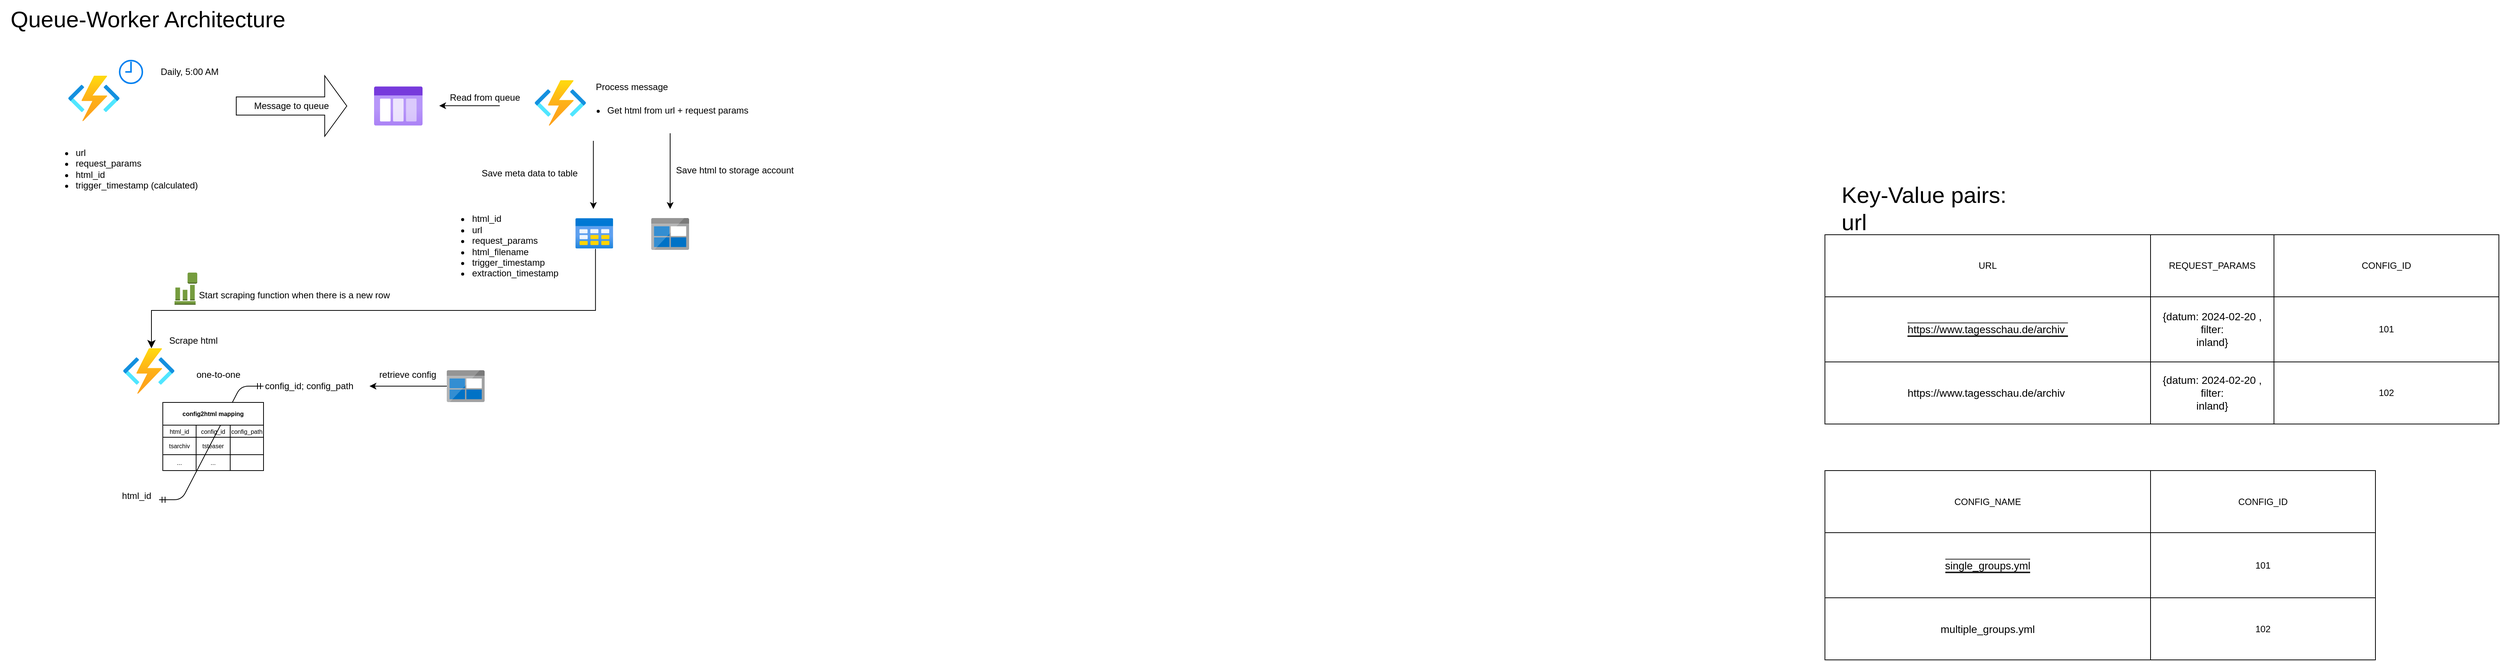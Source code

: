 <mxfile>
    <diagram id="yTEWT-CN5qobF0txG5FV" name="Page-1">
        <mxGraphModel dx="4127" dy="1232" grid="1" gridSize="10" guides="1" tooltips="1" connect="1" arrows="1" fold="1" page="1" pageScale="1" pageWidth="850" pageHeight="1100" math="0" shadow="0">
            <root>
                <mxCell id="0"/>
                <mxCell id="1" parent="0"/>
                <mxCell id="2" value="" style="aspect=fixed;html=1;points=[];align=center;image;fontSize=12;image=img/lib/azure2/compute/Function_Apps.svg;" parent="1" vertex="1">
                    <mxGeometry x="130" y="140" width="68" height="60" as="geometry"/>
                </mxCell>
                <mxCell id="4" value="" style="html=1;verticalLabelPosition=bottom;align=center;labelBackgroundColor=#ffffff;verticalAlign=top;strokeWidth=2;strokeColor=#0080F0;shadow=0;dashed=0;shape=mxgraph.ios7.icons.clock;" parent="1" vertex="1">
                    <mxGeometry x="198" y="120" width="30" height="30" as="geometry"/>
                </mxCell>
                <mxCell id="5" value="" style="shape=table;html=1;whiteSpace=wrap;startSize=0;container=1;collapsible=0;childLayout=tableLayout;" parent="1" vertex="1">
                    <mxGeometry x="2450" y="350" width="890" height="250" as="geometry"/>
                </mxCell>
                <mxCell id="6" value="" style="shape=tableRow;horizontal=0;startSize=0;swimlaneHead=0;swimlaneBody=0;top=0;left=0;bottom=0;right=0;collapsible=0;dropTarget=0;fillColor=none;points=[[0,0.5],[1,0.5]];portConstraint=eastwest;" parent="5" vertex="1">
                    <mxGeometry width="890" height="82" as="geometry"/>
                </mxCell>
                <mxCell id="7" value="URL" style="shape=partialRectangle;html=1;whiteSpace=wrap;connectable=0;fillColor=none;top=0;left=0;bottom=0;right=0;overflow=hidden;" parent="6" vertex="1">
                    <mxGeometry width="430" height="82" as="geometry">
                        <mxRectangle width="430" height="82" as="alternateBounds"/>
                    </mxGeometry>
                </mxCell>
                <mxCell id="8" value="REQUEST_PARAMS" style="shape=partialRectangle;html=1;whiteSpace=wrap;connectable=0;fillColor=none;top=0;left=0;bottom=0;right=0;overflow=hidden;" parent="6" vertex="1">
                    <mxGeometry x="430" width="163" height="82" as="geometry">
                        <mxRectangle width="163" height="82" as="alternateBounds"/>
                    </mxGeometry>
                </mxCell>
                <mxCell id="9" value="CONFIG_ID" style="shape=partialRectangle;html=1;whiteSpace=wrap;connectable=0;fillColor=none;top=0;left=0;bottom=0;right=0;overflow=hidden;" parent="6" vertex="1">
                    <mxGeometry x="593" width="297" height="82" as="geometry">
                        <mxRectangle width="297" height="82" as="alternateBounds"/>
                    </mxGeometry>
                </mxCell>
                <mxCell id="10" value="" style="shape=tableRow;horizontal=0;startSize=0;swimlaneHead=0;swimlaneBody=0;top=0;left=0;bottom=0;right=0;collapsible=0;dropTarget=0;fillColor=none;points=[[0,0.5],[1,0.5]];portConstraint=eastwest;fontColor=none;noLabel=1;" parent="5" vertex="1">
                    <mxGeometry y="82" width="890" height="86" as="geometry"/>
                </mxCell>
                <mxCell id="11" value="&lt;div style=&quot;background-color: rgb(31, 31, 31); font-family: &amp;quot;Droid Sans Mono&amp;quot;, &amp;quot;monospace&amp;quot;, monospace; font-size: 14px; line-height: 19px;&quot;&gt;&lt;span style=&quot;font-family: Helvetica; background-color: rgb(255, 255, 255);&quot;&gt;https://www.tagesschau.de/archiv&amp;nbsp;&lt;/span&gt;&lt;br&gt;&lt;/div&gt;" style="shape=partialRectangle;html=1;whiteSpace=wrap;connectable=0;fillColor=none;top=0;left=0;bottom=0;right=0;overflow=hidden;fontColor=default;" parent="10" vertex="1">
                    <mxGeometry width="430" height="86" as="geometry">
                        <mxRectangle width="430" height="86" as="alternateBounds"/>
                    </mxGeometry>
                </mxCell>
                <mxCell id="12" value="&lt;span style=&quot;font-size: 14px; background-color: rgb(255, 255, 255);&quot;&gt;{datum: 2024-02-20 , filter: &lt;br&gt;inland}&lt;/span&gt;" style="shape=partialRectangle;html=1;whiteSpace=wrap;connectable=0;fillColor=none;top=0;left=0;bottom=0;right=0;overflow=hidden;" parent="10" vertex="1">
                    <mxGeometry x="430" width="163" height="86" as="geometry">
                        <mxRectangle width="163" height="86" as="alternateBounds"/>
                    </mxGeometry>
                </mxCell>
                <mxCell id="13" value="101" style="shape=partialRectangle;html=1;whiteSpace=wrap;connectable=0;fillColor=none;top=0;left=0;bottom=0;right=0;overflow=hidden;" parent="10" vertex="1">
                    <mxGeometry x="593" width="297" height="86" as="geometry">
                        <mxRectangle width="297" height="86" as="alternateBounds"/>
                    </mxGeometry>
                </mxCell>
                <mxCell id="14" value="" style="shape=tableRow;horizontal=0;startSize=0;swimlaneHead=0;swimlaneBody=0;top=0;left=0;bottom=0;right=0;collapsible=0;dropTarget=0;fillColor=none;points=[[0,0.5],[1,0.5]];portConstraint=eastwest;" parent="5" vertex="1">
                    <mxGeometry y="168" width="890" height="82" as="geometry"/>
                </mxCell>
                <mxCell id="15" value="&lt;span style=&quot;font-size: 14px; background-color: rgb(255, 255, 255);&quot;&gt;https://www.tagesschau.de/archiv&amp;nbsp;&lt;/span&gt;" style="shape=partialRectangle;html=1;whiteSpace=wrap;connectable=0;fillColor=none;top=0;left=0;bottom=0;right=0;overflow=hidden;" parent="14" vertex="1">
                    <mxGeometry width="430" height="82" as="geometry">
                        <mxRectangle width="430" height="82" as="alternateBounds"/>
                    </mxGeometry>
                </mxCell>
                <mxCell id="16" value="&lt;span style=&quot;font-size: 14px; background-color: rgb(255, 255, 255);&quot;&gt;{datum: 2024-02-20 , filter:&lt;/span&gt;&lt;br style=&quot;border-color: var(--border-color); font-size: 14px;&quot;&gt;&lt;span style=&quot;font-size: 14px; background-color: rgb(255, 255, 255);&quot;&gt;inland}&lt;/span&gt;" style="shape=partialRectangle;html=1;whiteSpace=wrap;connectable=0;fillColor=none;top=0;left=0;bottom=0;right=0;overflow=hidden;" parent="14" vertex="1">
                    <mxGeometry x="430" width="163" height="82" as="geometry">
                        <mxRectangle width="163" height="82" as="alternateBounds"/>
                    </mxGeometry>
                </mxCell>
                <mxCell id="17" value="102" style="shape=partialRectangle;html=1;whiteSpace=wrap;connectable=0;fillColor=none;top=0;left=0;bottom=0;right=0;overflow=hidden;pointerEvents=1;" parent="14" vertex="1">
                    <mxGeometry x="593" width="297" height="82" as="geometry">
                        <mxRectangle width="297" height="82" as="alternateBounds"/>
                    </mxGeometry>
                </mxCell>
                <mxCell id="18" value="" style="aspect=fixed;html=1;points=[];align=center;image;fontSize=12;image=img/lib/azure2/general/Storage_Queue.svg;" parent="1" vertex="1">
                    <mxGeometry x="534" y="154" width="64" height="52" as="geometry"/>
                </mxCell>
                <mxCell id="22" value="Queue-Worker Architecture" style="text;html=1;align=center;verticalAlign=middle;resizable=0;points=[];autosize=1;strokeColor=none;fillColor=none;fontSize=30;" parent="1" vertex="1">
                    <mxGeometry x="40" y="40" width="390" height="50" as="geometry"/>
                </mxCell>
                <mxCell id="24" value="Key-Value pairs:&lt;br&gt;url&lt;br&gt;" style="text;html=1;align=left;verticalAlign=middle;resizable=0;points=[];autosize=1;strokeColor=none;fillColor=none;fontSize=30;" parent="1" vertex="1">
                    <mxGeometry x="2470" y="270" width="240" height="90" as="geometry"/>
                </mxCell>
                <mxCell id="26" value="" style="shape=table;html=1;whiteSpace=wrap;startSize=0;container=1;collapsible=0;childLayout=tableLayout;" parent="1" vertex="1">
                    <mxGeometry x="2450" y="661.5" width="727" height="250" as="geometry"/>
                </mxCell>
                <mxCell id="27" value="" style="shape=tableRow;horizontal=0;startSize=0;swimlaneHead=0;swimlaneBody=0;top=0;left=0;bottom=0;right=0;collapsible=0;dropTarget=0;fillColor=none;points=[[0,0.5],[1,0.5]];portConstraint=eastwest;" parent="26" vertex="1">
                    <mxGeometry width="727" height="82" as="geometry"/>
                </mxCell>
                <mxCell id="28" value="CONFIG_NAME" style="shape=partialRectangle;html=1;whiteSpace=wrap;connectable=0;fillColor=none;top=0;left=0;bottom=0;right=0;overflow=hidden;" parent="27" vertex="1">
                    <mxGeometry width="430" height="82" as="geometry">
                        <mxRectangle width="430" height="82" as="alternateBounds"/>
                    </mxGeometry>
                </mxCell>
                <mxCell id="30" value="CONFIG_ID" style="shape=partialRectangle;html=1;whiteSpace=wrap;connectable=0;fillColor=none;top=0;left=0;bottom=0;right=0;overflow=hidden;" parent="27" vertex="1">
                    <mxGeometry x="430" width="297" height="82" as="geometry">
                        <mxRectangle width="297" height="82" as="alternateBounds"/>
                    </mxGeometry>
                </mxCell>
                <mxCell id="31" value="" style="shape=tableRow;horizontal=0;startSize=0;swimlaneHead=0;swimlaneBody=0;top=0;left=0;bottom=0;right=0;collapsible=0;dropTarget=0;fillColor=none;points=[[0,0.5],[1,0.5]];portConstraint=eastwest;fontColor=none;noLabel=1;" parent="26" vertex="1">
                    <mxGeometry y="82" width="727" height="86" as="geometry"/>
                </mxCell>
                <mxCell id="32" value="&lt;div style=&quot;background-color: rgb(31, 31, 31); font-family: &amp;quot;Droid Sans Mono&amp;quot;, &amp;quot;monospace&amp;quot;, monospace; font-size: 14px; line-height: 19px;&quot;&gt;&lt;span style=&quot;font-family: Helvetica; background-color: rgb(255, 255, 255);&quot;&gt;single_groups.yml&lt;/span&gt;&lt;br&gt;&lt;/div&gt;" style="shape=partialRectangle;html=1;whiteSpace=wrap;connectable=0;fillColor=none;top=0;left=0;bottom=0;right=0;overflow=hidden;fontColor=default;" parent="31" vertex="1">
                    <mxGeometry width="430" height="86" as="geometry">
                        <mxRectangle width="430" height="86" as="alternateBounds"/>
                    </mxGeometry>
                </mxCell>
                <mxCell id="34" value="101" style="shape=partialRectangle;html=1;whiteSpace=wrap;connectable=0;fillColor=none;top=0;left=0;bottom=0;right=0;overflow=hidden;" parent="31" vertex="1">
                    <mxGeometry x="430" width="297" height="86" as="geometry">
                        <mxRectangle width="297" height="86" as="alternateBounds"/>
                    </mxGeometry>
                </mxCell>
                <mxCell id="35" value="" style="shape=tableRow;horizontal=0;startSize=0;swimlaneHead=0;swimlaneBody=0;top=0;left=0;bottom=0;right=0;collapsible=0;dropTarget=0;fillColor=none;points=[[0,0.5],[1,0.5]];portConstraint=eastwest;" parent="26" vertex="1">
                    <mxGeometry y="168" width="727" height="82" as="geometry"/>
                </mxCell>
                <mxCell id="36" value="&lt;span style=&quot;font-size: 14px; background-color: rgb(255, 255, 255);&quot;&gt;multiple_groups.yml&lt;/span&gt;" style="shape=partialRectangle;html=1;whiteSpace=wrap;connectable=0;fillColor=none;top=0;left=0;bottom=0;right=0;overflow=hidden;" parent="35" vertex="1">
                    <mxGeometry width="430" height="82" as="geometry">
                        <mxRectangle width="430" height="82" as="alternateBounds"/>
                    </mxGeometry>
                </mxCell>
                <mxCell id="38" value="102" style="shape=partialRectangle;html=1;whiteSpace=wrap;connectable=0;fillColor=none;top=0;left=0;bottom=0;right=0;overflow=hidden;pointerEvents=1;" parent="35" vertex="1">
                    <mxGeometry x="430" width="297" height="82" as="geometry">
                        <mxRectangle width="297" height="82" as="alternateBounds"/>
                    </mxGeometry>
                </mxCell>
                <mxCell id="40" value="Daily, 5:00 AM" style="text;html=1;align=center;verticalAlign=middle;resizable=0;points=[];autosize=1;strokeColor=none;fillColor=none;fontSize=12;fontFamily=Helvetica;fontColor=default;" parent="1" vertex="1">
                    <mxGeometry x="240" y="120" width="100" height="30" as="geometry"/>
                </mxCell>
                <mxCell id="41" value="&lt;span style=&quot;background-color: rgb(251, 251, 251);&quot;&gt;Message to queue&lt;/span&gt;" style="shape=singleArrow;whiteSpace=wrap;html=1;labelBackgroundColor=#FFFFFF;fontFamily=Helvetica;fontSize=12;fontColor=default;" parent="1" vertex="1">
                    <mxGeometry x="352" y="140" width="146" height="80" as="geometry"/>
                </mxCell>
                <mxCell id="45" value="" style="endArrow=classic;html=1;" edge="1" parent="1">
                    <mxGeometry width="50" height="50" relative="1" as="geometry">
                        <mxPoint x="700" y="179.66" as="sourcePoint"/>
                        <mxPoint x="620" y="179.66" as="targetPoint"/>
                    </mxGeometry>
                </mxCell>
                <mxCell id="46" value="Read from queue" style="text;html=1;align=center;verticalAlign=middle;resizable=0;points=[];autosize=1;strokeColor=none;fillColor=none;" vertex="1" parent="1">
                    <mxGeometry x="620" y="154" width="120" height="30" as="geometry"/>
                </mxCell>
                <mxCell id="47" value="Process message" style="text;html=1;align=center;verticalAlign=middle;resizable=0;points=[];autosize=1;strokeColor=none;fillColor=none;" vertex="1" parent="1">
                    <mxGeometry x="814" y="140" width="120" height="30" as="geometry"/>
                </mxCell>
                <mxCell id="48" value="" style="aspect=fixed;html=1;points=[];align=center;image;fontSize=12;image=img/lib/azure2/compute/Function_Apps.svg;" vertex="1" parent="1">
                    <mxGeometry x="746" y="146" width="68" height="60" as="geometry"/>
                </mxCell>
                <mxCell id="55" value="" style="edgeStyle=none;html=1;" edge="1" parent="1" source="49">
                    <mxGeometry relative="1" as="geometry">
                        <mxPoint x="925" y="316" as="targetPoint"/>
                    </mxGeometry>
                </mxCell>
                <mxCell id="49" value="&lt;ul&gt;&lt;li&gt;Get html from url + request params&lt;/li&gt;&lt;/ul&gt;" style="text;html=1;align=left;verticalAlign=middle;resizable=0;points=[];autosize=1;strokeColor=none;fillColor=none;" vertex="1" parent="1">
                    <mxGeometry x="800" y="156" width="250" height="60" as="geometry"/>
                </mxCell>
                <mxCell id="51" value="" style="sketch=0;aspect=fixed;html=1;points=[];align=center;image;fontSize=12;image=img/lib/mscae/BlobBlock.svg;" vertex="1" parent="1">
                    <mxGeometry x="900" y="328" width="50" height="42" as="geometry"/>
                </mxCell>
                <mxCell id="53" value="" style="outlineConnect=0;dashed=0;verticalLabelPosition=bottom;verticalAlign=top;align=center;html=1;shape=mxgraph.aws3.event_event_based;fillColor=#759C3E;gradientColor=none;" vertex="1" parent="1">
                    <mxGeometry x="270.5" y="400" width="30" height="42.5" as="geometry"/>
                </mxCell>
                <mxCell id="56" value="Save html to storage account" style="text;html=1;align=center;verticalAlign=middle;resizable=0;points=[];autosize=1;strokeColor=none;fillColor=none;" vertex="1" parent="1">
                    <mxGeometry x="920" y="250" width="180" height="30" as="geometry"/>
                </mxCell>
                <mxCell id="57" value="&lt;div style=&quot;text-align: left;&quot;&gt;&lt;ul&gt;&lt;li&gt;&lt;span style=&quot;background-color: initial;&quot;&gt;html_id&lt;/span&gt;&lt;/li&gt;&lt;li&gt;&lt;span style=&quot;background-color: initial;&quot;&gt;url&lt;/span&gt;&lt;/li&gt;&lt;li&gt;&lt;span style=&quot;background-color: initial;&quot;&gt;request_params&lt;/span&gt;&lt;/li&gt;&lt;li&gt;&lt;span style=&quot;background-color: initial;&quot;&gt;html_filename&lt;/span&gt;&lt;/li&gt;&lt;li&gt;&lt;span style=&quot;background-color: initial;&quot;&gt;trigger_timestamp&lt;/span&gt;&lt;/li&gt;&lt;li&gt;&lt;span style=&quot;background-color: initial;&quot;&gt;extraction_timestamp&lt;/span&gt;&lt;/li&gt;&lt;/ul&gt;&lt;/div&gt;" style="text;html=1;align=center;verticalAlign=middle;resizable=0;points=[];autosize=1;strokeColor=none;fillColor=none;" vertex="1" parent="1">
                    <mxGeometry x="610" y="285" width="180" height="160" as="geometry"/>
                </mxCell>
                <mxCell id="58" value="" style="aspect=fixed;html=1;points=[];align=center;image;fontSize=12;image=img/lib/azure2/general/Table.svg;" vertex="1" parent="1">
                    <mxGeometry x="800" y="328" width="49.69" height="40.37" as="geometry"/>
                </mxCell>
                <mxCell id="59" value="" style="edgeStyle=none;html=1;" edge="1" parent="1">
                    <mxGeometry relative="1" as="geometry">
                        <mxPoint x="823.61" y="226" as="sourcePoint"/>
                        <mxPoint x="823.61" y="316" as="targetPoint"/>
                    </mxGeometry>
                </mxCell>
                <mxCell id="60" value="Save meta data to table" style="text;html=1;align=center;verticalAlign=middle;resizable=0;points=[];autosize=1;strokeColor=none;fillColor=none;" vertex="1" parent="1">
                    <mxGeometry x="664" y="254" width="150" height="30" as="geometry"/>
                </mxCell>
                <mxCell id="61" value="" style="aspect=fixed;html=1;points=[];align=center;image;fontSize=12;image=img/lib/azure2/compute/Function_Apps.svg;" vertex="1" parent="1">
                    <mxGeometry x="202.5" y="500" width="68" height="60" as="geometry"/>
                </mxCell>
                <mxCell id="62" value="Scrape html" style="text;html=1;align=center;verticalAlign=middle;resizable=0;points=[];autosize=1;strokeColor=none;fillColor=none;" vertex="1" parent="1">
                    <mxGeometry x="250" y="475" width="90" height="30" as="geometry"/>
                </mxCell>
                <mxCell id="78" value="html_id" style="text;html=1;align=center;verticalAlign=middle;resizable=0;points=[];autosize=1;strokeColor=none;fillColor=none;" vertex="1" parent="1">
                    <mxGeometry x="190" y="680" width="60" height="30" as="geometry"/>
                </mxCell>
                <mxCell id="79" value="config_id; config_path" style="text;html=1;align=left;verticalAlign=middle;resizable=0;points=[];autosize=1;strokeColor=none;fillColor=none;" vertex="1" parent="1">
                    <mxGeometry x="388" y="535" width="140" height="30" as="geometry"/>
                </mxCell>
                <mxCell id="81" value="" style="edgeStyle=segmentEdgeStyle;endArrow=classic;html=1;curved=0;rounded=0;endSize=8;startSize=8;exitX=0.531;exitY=1.007;exitDx=0;exitDy=0;exitPerimeter=0;" edge="1" parent="1" source="58" target="61">
                    <mxGeometry width="50" height="50" relative="1" as="geometry">
                        <mxPoint x="740" y="380" as="sourcePoint"/>
                        <mxPoint x="790" y="330" as="targetPoint"/>
                        <Array as="points">
                            <mxPoint x="826" y="450"/>
                            <mxPoint x="240" y="450"/>
                        </Array>
                    </mxGeometry>
                </mxCell>
                <mxCell id="83" value="Start scraping function when there is a new row&amp;nbsp;" style="text;html=1;align=center;verticalAlign=middle;resizable=0;points=[];autosize=1;strokeColor=none;fillColor=none;" vertex="1" parent="1">
                    <mxGeometry x="290" y="415" width="280" height="30" as="geometry"/>
                </mxCell>
                <mxCell id="84" value="&lt;ul&gt;&lt;li&gt;url&lt;/li&gt;&lt;li&gt;request_params&lt;/li&gt;&lt;li&gt;html_id&lt;/li&gt;&lt;li&gt;trigger_timestamp (calculated)&lt;/li&gt;&lt;/ul&gt;" style="text;html=1;align=left;verticalAlign=middle;resizable=0;points=[];autosize=1;strokeColor=none;fillColor=none;fontSize=12;" vertex="1" parent="1">
                    <mxGeometry x="97.5" y="203" width="220" height="120" as="geometry"/>
                </mxCell>
                <mxCell id="85" value="" style="edgeStyle=entityRelationEdgeStyle;fontSize=12;html=1;endArrow=ERmandOne;startArrow=ERmandOne;" edge="1" parent="1">
                    <mxGeometry width="100" height="100" relative="1" as="geometry">
                        <mxPoint x="250" y="700" as="sourcePoint"/>
                        <mxPoint x="388" y="550" as="targetPoint"/>
                    </mxGeometry>
                </mxCell>
                <mxCell id="86" value="one-to-one" style="text;html=1;align=center;verticalAlign=middle;resizable=0;points=[];autosize=1;strokeColor=none;fillColor=none;fontSize=12;" vertex="1" parent="1">
                    <mxGeometry x="288" y="520" width="80" height="30" as="geometry"/>
                </mxCell>
                <mxCell id="88" value="" style="edgeStyle=none;html=1;fontSize=12;" edge="1" parent="1" source="87" target="79">
                    <mxGeometry relative="1" as="geometry"/>
                </mxCell>
                <mxCell id="87" value="" style="sketch=0;aspect=fixed;html=1;points=[];align=center;image;fontSize=12;image=img/lib/mscae/BlobBlock.svg;" vertex="1" parent="1">
                    <mxGeometry x="630" y="529" width="50" height="42" as="geometry"/>
                </mxCell>
                <mxCell id="89" value="retrieve config" style="text;html=1;align=center;verticalAlign=middle;resizable=0;points=[];autosize=1;strokeColor=none;fillColor=none;fontSize=12;" vertex="1" parent="1">
                    <mxGeometry x="528" y="520" width="100" height="30" as="geometry"/>
                </mxCell>
                <mxCell id="64" value="config2html mapping" style="shape=table;startSize=30;container=1;collapsible=0;childLayout=tableLayout;fontStyle=1;align=center;fontSize=8;" vertex="1" parent="1">
                    <mxGeometry x="255" y="571.5" width="133" height="90" as="geometry"/>
                </mxCell>
                <mxCell id="65" value="" style="shape=tableRow;horizontal=0;startSize=0;swimlaneHead=0;swimlaneBody=0;top=0;left=0;bottom=0;right=0;collapsible=0;dropTarget=0;fillColor=none;points=[[0,0.5],[1,0.5]];portConstraint=eastwest;fontSize=8;" vertex="1" parent="64">
                    <mxGeometry y="30" width="133" height="16" as="geometry"/>
                </mxCell>
                <mxCell id="66" value="html_id" style="shape=partialRectangle;html=1;whiteSpace=wrap;connectable=0;fillColor=none;top=0;left=0;bottom=0;right=0;overflow=hidden;fontSize=8;" vertex="1" parent="65">
                    <mxGeometry width="44" height="16" as="geometry">
                        <mxRectangle width="44" height="16" as="alternateBounds"/>
                    </mxGeometry>
                </mxCell>
                <mxCell id="67" value="config_id" style="shape=partialRectangle;html=1;whiteSpace=wrap;connectable=0;fillColor=none;top=0;left=0;bottom=0;right=0;overflow=hidden;fontSize=8;" vertex="1" parent="65">
                    <mxGeometry x="44" width="45" height="16" as="geometry">
                        <mxRectangle width="45" height="16" as="alternateBounds"/>
                    </mxGeometry>
                </mxCell>
                <mxCell id="68" value="config_path" style="shape=partialRectangle;html=1;whiteSpace=wrap;connectable=0;fillColor=none;top=0;left=0;bottom=0;right=0;overflow=hidden;fontSize=8;" vertex="1" parent="65">
                    <mxGeometry x="89" width="44" height="16" as="geometry">
                        <mxRectangle width="44" height="16" as="alternateBounds"/>
                    </mxGeometry>
                </mxCell>
                <mxCell id="69" value="" style="shape=tableRow;horizontal=0;startSize=0;swimlaneHead=0;swimlaneBody=0;top=0;left=0;bottom=0;right=0;collapsible=0;dropTarget=0;fillColor=none;points=[[0,0.5],[1,0.5]];portConstraint=eastwest;fontSize=8;" vertex="1" parent="64">
                    <mxGeometry y="46" width="133" height="23" as="geometry"/>
                </mxCell>
                <mxCell id="70" value="tsarchiv" style="shape=partialRectangle;html=1;whiteSpace=wrap;connectable=0;fillColor=none;top=0;left=0;bottom=0;right=0;overflow=hidden;fontSize=8;" vertex="1" parent="69">
                    <mxGeometry width="44" height="23" as="geometry">
                        <mxRectangle width="44" height="23" as="alternateBounds"/>
                    </mxGeometry>
                </mxCell>
                <mxCell id="71" value="tsteaser" style="shape=partialRectangle;html=1;whiteSpace=wrap;connectable=0;fillColor=none;top=0;left=0;bottom=0;right=0;overflow=hidden;fontSize=8;" vertex="1" parent="69">
                    <mxGeometry x="44" width="45" height="23" as="geometry">
                        <mxRectangle width="45" height="23" as="alternateBounds"/>
                    </mxGeometry>
                </mxCell>
                <mxCell id="72" value="" style="shape=partialRectangle;html=1;whiteSpace=wrap;connectable=0;fillColor=none;top=0;left=0;bottom=0;right=0;overflow=hidden;fontSize=8;" vertex="1" parent="69">
                    <mxGeometry x="89" width="44" height="23" as="geometry">
                        <mxRectangle width="44" height="23" as="alternateBounds"/>
                    </mxGeometry>
                </mxCell>
                <mxCell id="73" value="" style="shape=tableRow;horizontal=0;startSize=0;swimlaneHead=0;swimlaneBody=0;top=0;left=0;bottom=0;right=0;collapsible=0;dropTarget=0;fillColor=none;points=[[0,0.5],[1,0.5]];portConstraint=eastwest;fontSize=8;" vertex="1" parent="64">
                    <mxGeometry y="69" width="133" height="21" as="geometry"/>
                </mxCell>
                <mxCell id="74" value="..." style="shape=partialRectangle;html=1;whiteSpace=wrap;connectable=0;fillColor=none;top=0;left=0;bottom=0;right=0;overflow=hidden;fontSize=8;" vertex="1" parent="73">
                    <mxGeometry width="44" height="21" as="geometry">
                        <mxRectangle width="44" height="21" as="alternateBounds"/>
                    </mxGeometry>
                </mxCell>
                <mxCell id="75" value="..." style="shape=partialRectangle;html=1;whiteSpace=wrap;connectable=0;fillColor=none;top=0;left=0;bottom=0;right=0;overflow=hidden;fontSize=8;" vertex="1" parent="73">
                    <mxGeometry x="44" width="45" height="21" as="geometry">
                        <mxRectangle width="45" height="21" as="alternateBounds"/>
                    </mxGeometry>
                </mxCell>
                <mxCell id="76" value="" style="shape=partialRectangle;html=1;whiteSpace=wrap;connectable=0;fillColor=none;top=0;left=0;bottom=0;right=0;overflow=hidden;fontSize=8;" vertex="1" parent="73">
                    <mxGeometry x="89" width="44" height="21" as="geometry">
                        <mxRectangle width="44" height="21" as="alternateBounds"/>
                    </mxGeometry>
                </mxCell>
            </root>
        </mxGraphModel>
    </diagram>
</mxfile>